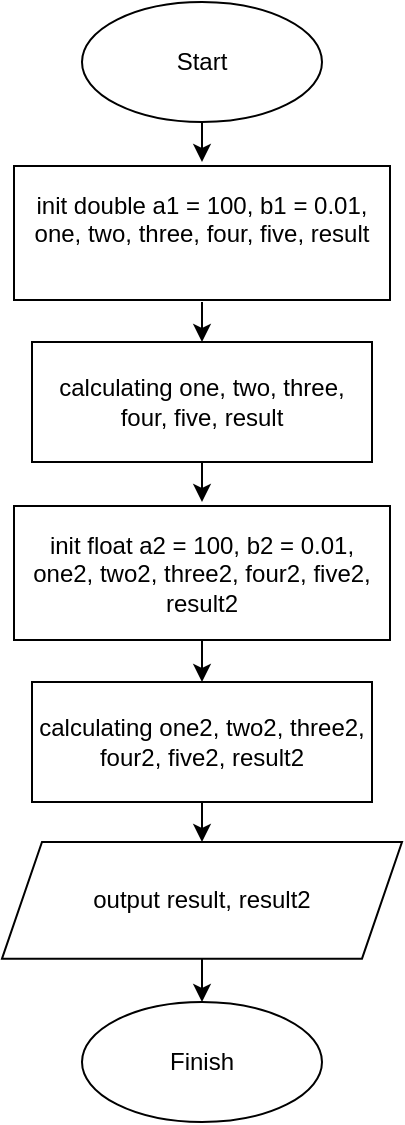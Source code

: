 <mxfile version="24.7.17">
  <diagram name="Сторінка-1" id="jMDWFUlcRsNJgomPdqtE">
    <mxGraphModel dx="1034" dy="495" grid="0" gridSize="10" guides="1" tooltips="1" connect="1" arrows="1" fold="1" page="1" pageScale="1" pageWidth="827" pageHeight="1169" math="0" shadow="0">
      <root>
        <mxCell id="0" />
        <mxCell id="1" parent="0" />
        <mxCell id="frInZtr-pcbYxKUoVRqP-9" style="edgeStyle=orthogonalEdgeStyle;rounded=0;orthogonalLoop=1;jettySize=auto;html=1;exitX=0.5;exitY=1;exitDx=0;exitDy=0;" parent="1" source="frInZtr-pcbYxKUoVRqP-1" edge="1">
          <mxGeometry relative="1" as="geometry">
            <mxPoint x="450" y="100" as="targetPoint" />
          </mxGeometry>
        </mxCell>
        <mxCell id="frInZtr-pcbYxKUoVRqP-1" value="Start" style="ellipse;whiteSpace=wrap;html=1;" parent="1" vertex="1">
          <mxGeometry x="390" y="20" width="120" height="60" as="geometry" />
        </mxCell>
        <mxCell id="frInZtr-pcbYxKUoVRqP-10" style="edgeStyle=orthogonalEdgeStyle;rounded=0;orthogonalLoop=1;jettySize=auto;html=1;exitX=0.5;exitY=1;exitDx=0;exitDy=0;entryX=0.5;entryY=0;entryDx=0;entryDy=0;" parent="1" target="frInZtr-pcbYxKUoVRqP-4" edge="1">
          <mxGeometry relative="1" as="geometry">
            <mxPoint x="450" y="170" as="sourcePoint" />
          </mxGeometry>
        </mxCell>
        <mxCell id="frInZtr-pcbYxKUoVRqP-11" style="edgeStyle=orthogonalEdgeStyle;rounded=0;orthogonalLoop=1;jettySize=auto;html=1;exitX=0.5;exitY=1;exitDx=0;exitDy=0;entryX=0.5;entryY=0;entryDx=0;entryDy=0;" parent="1" source="frInZtr-pcbYxKUoVRqP-4" edge="1">
          <mxGeometry relative="1" as="geometry">
            <mxPoint x="450" y="270" as="targetPoint" />
          </mxGeometry>
        </mxCell>
        <mxCell id="frInZtr-pcbYxKUoVRqP-4" value="calculating one, two, three, four, five, result" style="rounded=0;whiteSpace=wrap;html=1;" parent="1" vertex="1">
          <mxGeometry x="365" y="190" width="170" height="60" as="geometry" />
        </mxCell>
        <mxCell id="frInZtr-pcbYxKUoVRqP-13" style="edgeStyle=orthogonalEdgeStyle;rounded=0;orthogonalLoop=1;jettySize=auto;html=1;exitX=0.5;exitY=1;exitDx=0;exitDy=0;entryX=0.5;entryY=0;entryDx=0;entryDy=0;" parent="1" source="frInZtr-pcbYxKUoVRqP-6" target="frInZtr-pcbYxKUoVRqP-7" edge="1">
          <mxGeometry relative="1" as="geometry" />
        </mxCell>
        <mxCell id="frInZtr-pcbYxKUoVRqP-6" value="calculating one2, two2, three2, four2, five2, result2" style="rounded=0;whiteSpace=wrap;html=1;" parent="1" vertex="1">
          <mxGeometry x="365" y="360" width="170" height="60" as="geometry" />
        </mxCell>
        <mxCell id="frInZtr-pcbYxKUoVRqP-14" style="edgeStyle=orthogonalEdgeStyle;rounded=0;orthogonalLoop=1;jettySize=auto;html=1;exitX=0.5;exitY=1;exitDx=0;exitDy=0;entryX=0.5;entryY=0;entryDx=0;entryDy=0;" parent="1" source="frInZtr-pcbYxKUoVRqP-7" target="frInZtr-pcbYxKUoVRqP-8" edge="1">
          <mxGeometry relative="1" as="geometry" />
        </mxCell>
        <mxCell id="frInZtr-pcbYxKUoVRqP-7" value="output result, result2" style="shape=parallelogram;perimeter=parallelogramPerimeter;whiteSpace=wrap;html=1;fixedSize=1;" parent="1" vertex="1">
          <mxGeometry x="350" y="440" width="200" height="58.33" as="geometry" />
        </mxCell>
        <mxCell id="frInZtr-pcbYxKUoVRqP-8" value="Finish" style="ellipse;whiteSpace=wrap;html=1;" parent="1" vertex="1">
          <mxGeometry x="390" y="520" width="120" height="60" as="geometry" />
        </mxCell>
        <mxCell id="pgmEiAjJ3A_rdWyrK1y7-2" value="&#xa;&lt;div&gt;init double a1 = 100, b1 = 0.01,&lt;/div&gt;&lt;div&gt;one, two, three, four, five, result&lt;br&gt;&lt;/div&gt;&#xa;&#xa;" style="rounded=0;whiteSpace=wrap;html=1;" vertex="1" parent="1">
          <mxGeometry x="356" y="102" width="188" height="67" as="geometry" />
        </mxCell>
        <mxCell id="pgmEiAjJ3A_rdWyrK1y7-4" style="edgeStyle=orthogonalEdgeStyle;rounded=0;orthogonalLoop=1;jettySize=auto;html=1;exitX=0.5;exitY=1;exitDx=0;exitDy=0;" edge="1" parent="1" source="pgmEiAjJ3A_rdWyrK1y7-3" target="frInZtr-pcbYxKUoVRqP-6">
          <mxGeometry relative="1" as="geometry" />
        </mxCell>
        <mxCell id="pgmEiAjJ3A_rdWyrK1y7-3" value="&lt;div&gt;init float a2 = 100, b2 = 0.01,&lt;/div&gt;&lt;div&gt;one2, two2, three2, four2, five2, result2&lt;br&gt;&lt;/div&gt;" style="rounded=0;whiteSpace=wrap;html=1;" vertex="1" parent="1">
          <mxGeometry x="356" y="272" width="188" height="67" as="geometry" />
        </mxCell>
      </root>
    </mxGraphModel>
  </diagram>
</mxfile>
